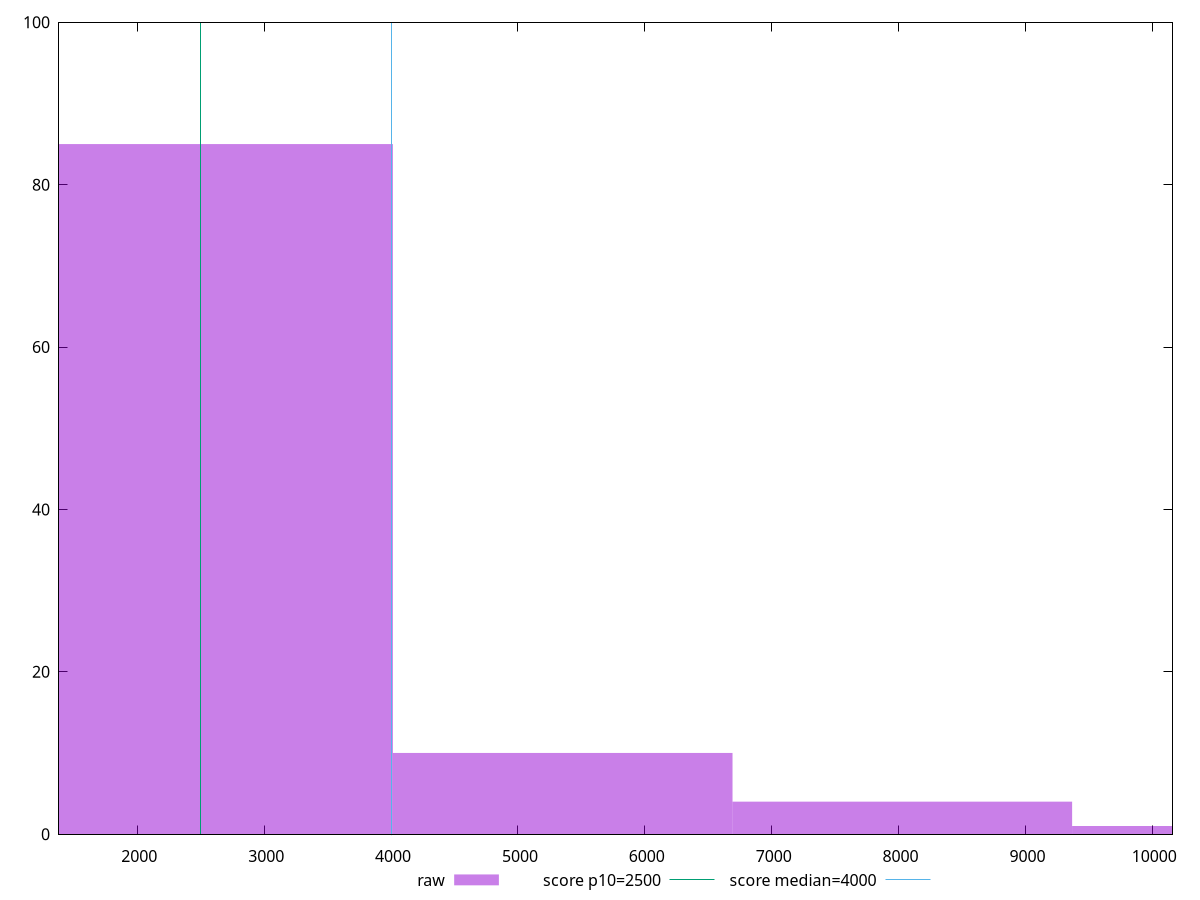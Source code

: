 reset

$raw <<EOF
8029.677924631145 4
2676.559308210382 85
10706.237232841528 1
5353.118616420764 10
EOF

set key outside below
set boxwidth 2676.559308210382
set xrange [1383.1580000000001:10159.043500000002]
set yrange [0:100]
set trange [0:100]
set style fill transparent solid 0.5 noborder

set parametric
set terminal svg size 640, 490 enhanced background rgb 'white'
set output "report/report_00029_2021-02-24T13-36-40.390Z/largest-contentful-paint/samples/agenda/raw/histogram.svg"

plot $raw title "raw" with boxes, \
     2500,t title "score p10=2500", \
     4000,t title "score median=4000"

reset
